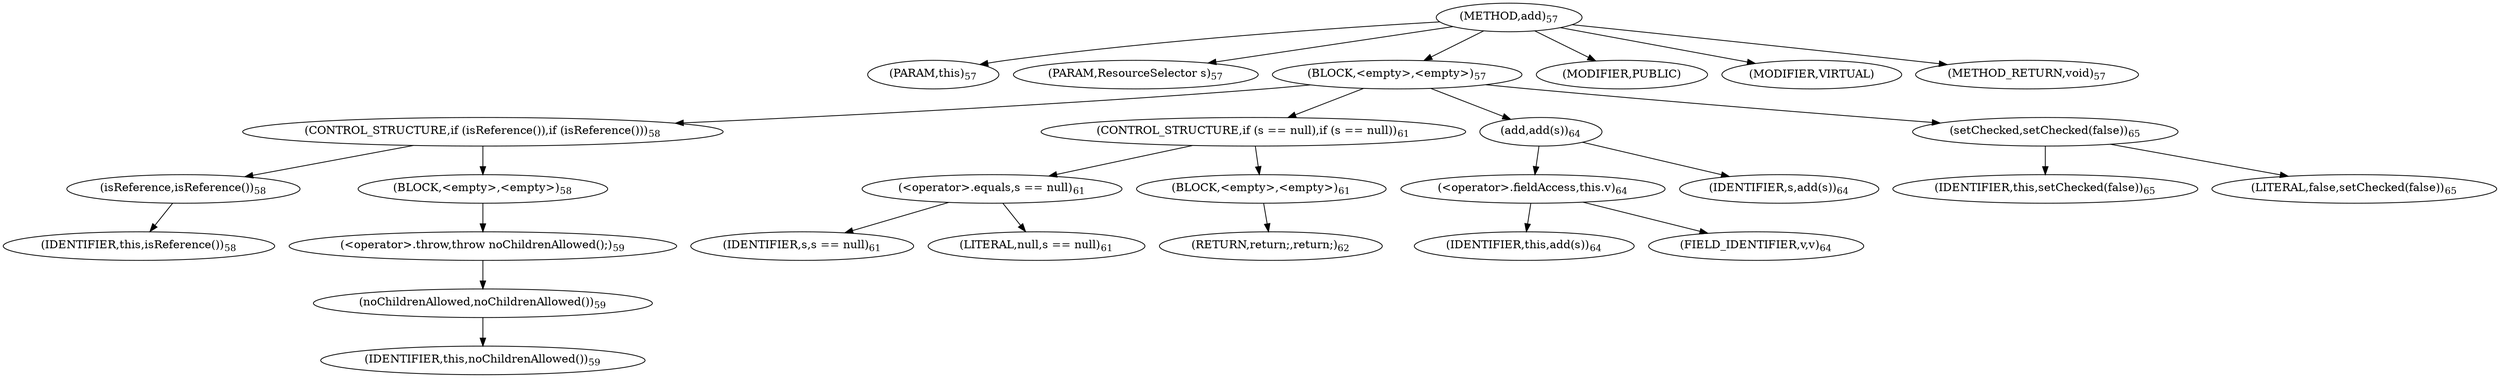digraph "add" {  
"82" [label = <(METHOD,add)<SUB>57</SUB>> ]
"6" [label = <(PARAM,this)<SUB>57</SUB>> ]
"83" [label = <(PARAM,ResourceSelector s)<SUB>57</SUB>> ]
"84" [label = <(BLOCK,&lt;empty&gt;,&lt;empty&gt;)<SUB>57</SUB>> ]
"85" [label = <(CONTROL_STRUCTURE,if (isReference()),if (isReference()))<SUB>58</SUB>> ]
"86" [label = <(isReference,isReference())<SUB>58</SUB>> ]
"5" [label = <(IDENTIFIER,this,isReference())<SUB>58</SUB>> ]
"87" [label = <(BLOCK,&lt;empty&gt;,&lt;empty&gt;)<SUB>58</SUB>> ]
"88" [label = <(&lt;operator&gt;.throw,throw noChildrenAllowed();)<SUB>59</SUB>> ]
"89" [label = <(noChildrenAllowed,noChildrenAllowed())<SUB>59</SUB>> ]
"7" [label = <(IDENTIFIER,this,noChildrenAllowed())<SUB>59</SUB>> ]
"90" [label = <(CONTROL_STRUCTURE,if (s == null),if (s == null))<SUB>61</SUB>> ]
"91" [label = <(&lt;operator&gt;.equals,s == null)<SUB>61</SUB>> ]
"92" [label = <(IDENTIFIER,s,s == null)<SUB>61</SUB>> ]
"93" [label = <(LITERAL,null,s == null)<SUB>61</SUB>> ]
"94" [label = <(BLOCK,&lt;empty&gt;,&lt;empty&gt;)<SUB>61</SUB>> ]
"95" [label = <(RETURN,return;,return;)<SUB>62</SUB>> ]
"96" [label = <(add,add(s))<SUB>64</SUB>> ]
"97" [label = <(&lt;operator&gt;.fieldAccess,this.v)<SUB>64</SUB>> ]
"98" [label = <(IDENTIFIER,this,add(s))<SUB>64</SUB>> ]
"99" [label = <(FIELD_IDENTIFIER,v,v)<SUB>64</SUB>> ]
"100" [label = <(IDENTIFIER,s,add(s))<SUB>64</SUB>> ]
"101" [label = <(setChecked,setChecked(false))<SUB>65</SUB>> ]
"8" [label = <(IDENTIFIER,this,setChecked(false))<SUB>65</SUB>> ]
"102" [label = <(LITERAL,false,setChecked(false))<SUB>65</SUB>> ]
"103" [label = <(MODIFIER,PUBLIC)> ]
"104" [label = <(MODIFIER,VIRTUAL)> ]
"105" [label = <(METHOD_RETURN,void)<SUB>57</SUB>> ]
  "82" -> "6" 
  "82" -> "83" 
  "82" -> "84" 
  "82" -> "103" 
  "82" -> "104" 
  "82" -> "105" 
  "84" -> "85" 
  "84" -> "90" 
  "84" -> "96" 
  "84" -> "101" 
  "85" -> "86" 
  "85" -> "87" 
  "86" -> "5" 
  "87" -> "88" 
  "88" -> "89" 
  "89" -> "7" 
  "90" -> "91" 
  "90" -> "94" 
  "91" -> "92" 
  "91" -> "93" 
  "94" -> "95" 
  "96" -> "97" 
  "96" -> "100" 
  "97" -> "98" 
  "97" -> "99" 
  "101" -> "8" 
  "101" -> "102" 
}
